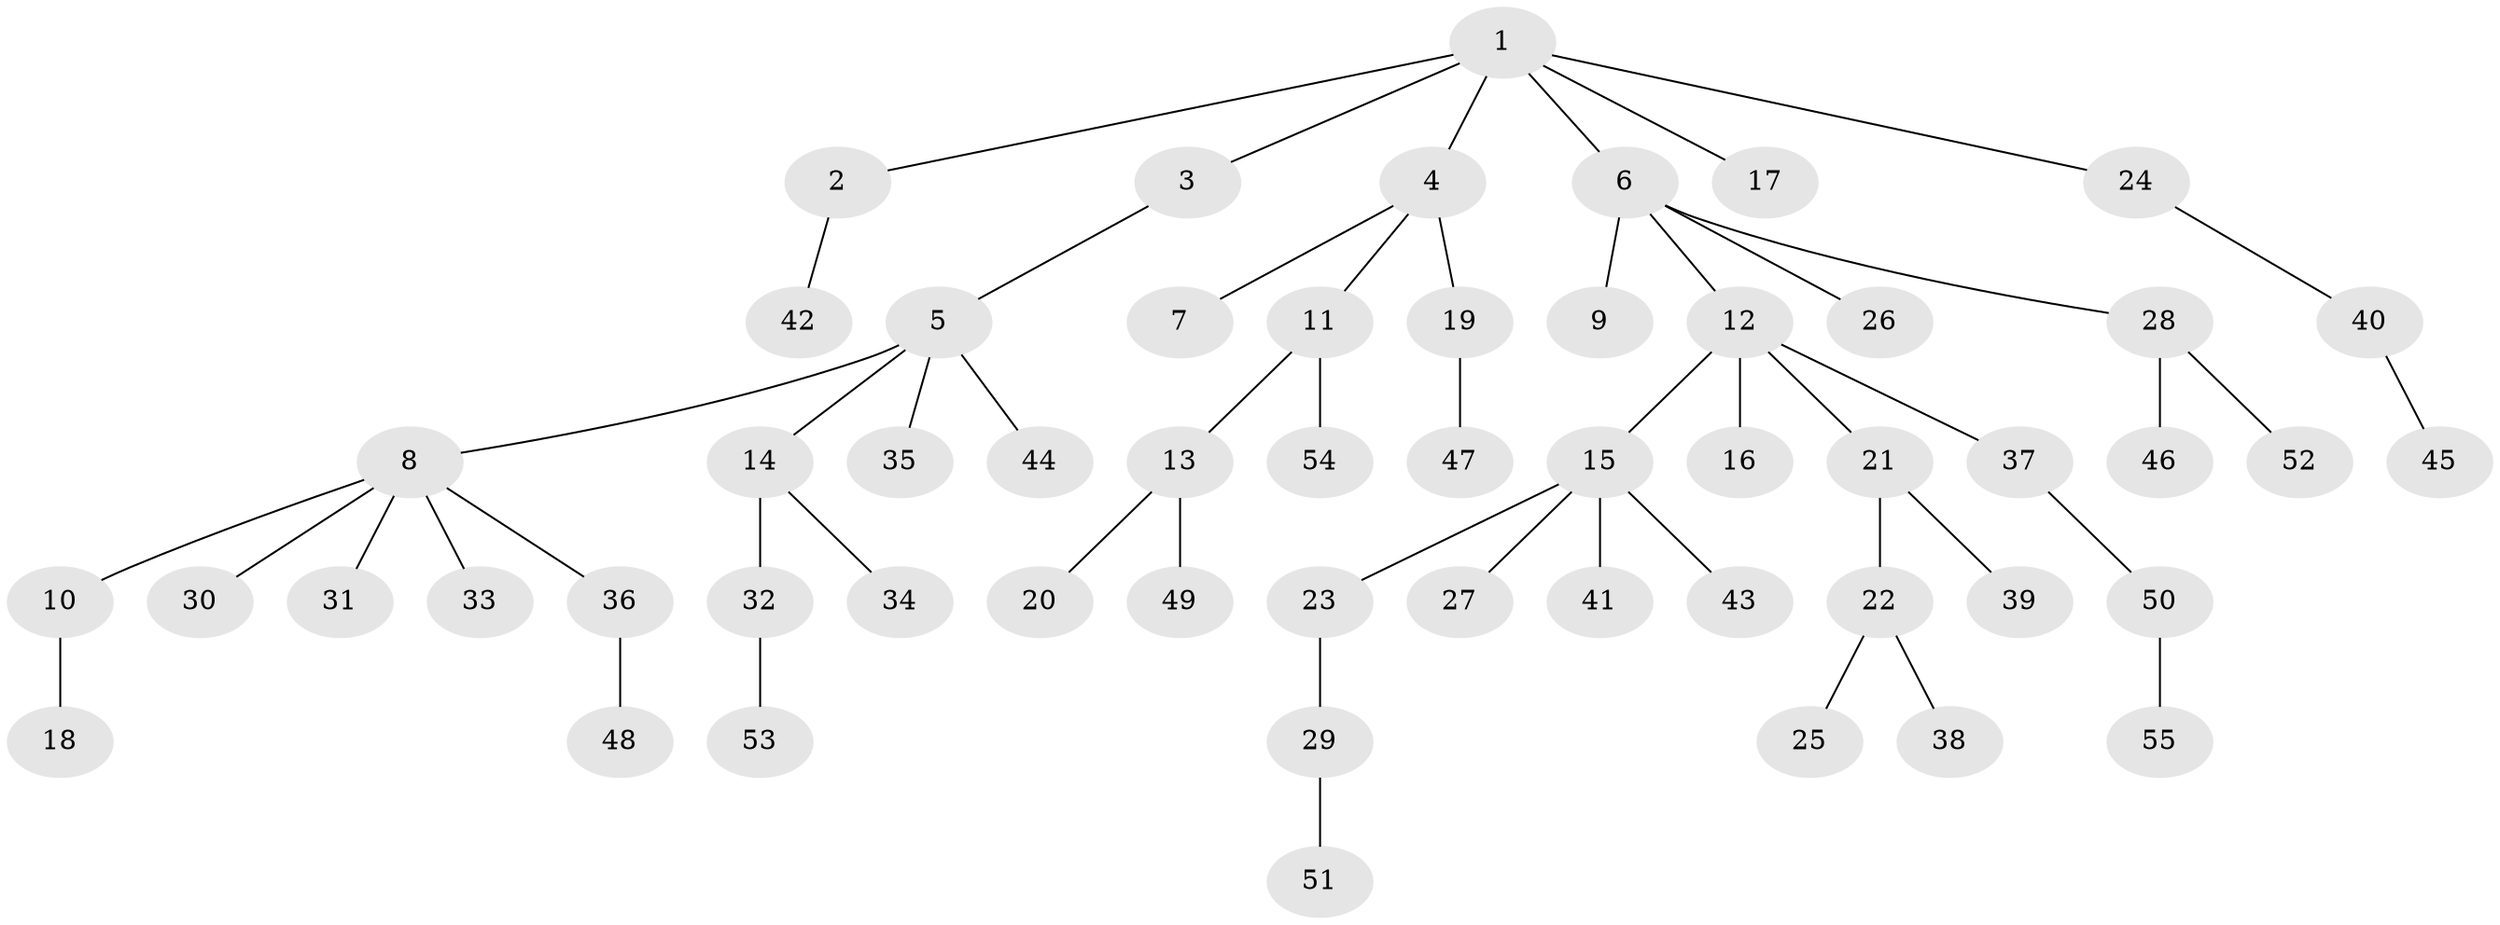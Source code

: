 // Generated by graph-tools (version 1.1) at 2025/50/03/09/25 03:50:20]
// undirected, 55 vertices, 54 edges
graph export_dot {
graph [start="1"]
  node [color=gray90,style=filled];
  1;
  2;
  3;
  4;
  5;
  6;
  7;
  8;
  9;
  10;
  11;
  12;
  13;
  14;
  15;
  16;
  17;
  18;
  19;
  20;
  21;
  22;
  23;
  24;
  25;
  26;
  27;
  28;
  29;
  30;
  31;
  32;
  33;
  34;
  35;
  36;
  37;
  38;
  39;
  40;
  41;
  42;
  43;
  44;
  45;
  46;
  47;
  48;
  49;
  50;
  51;
  52;
  53;
  54;
  55;
  1 -- 2;
  1 -- 3;
  1 -- 4;
  1 -- 6;
  1 -- 17;
  1 -- 24;
  2 -- 42;
  3 -- 5;
  4 -- 7;
  4 -- 11;
  4 -- 19;
  5 -- 8;
  5 -- 14;
  5 -- 35;
  5 -- 44;
  6 -- 9;
  6 -- 12;
  6 -- 26;
  6 -- 28;
  8 -- 10;
  8 -- 30;
  8 -- 31;
  8 -- 33;
  8 -- 36;
  10 -- 18;
  11 -- 13;
  11 -- 54;
  12 -- 15;
  12 -- 16;
  12 -- 21;
  12 -- 37;
  13 -- 20;
  13 -- 49;
  14 -- 32;
  14 -- 34;
  15 -- 23;
  15 -- 27;
  15 -- 41;
  15 -- 43;
  19 -- 47;
  21 -- 22;
  21 -- 39;
  22 -- 25;
  22 -- 38;
  23 -- 29;
  24 -- 40;
  28 -- 46;
  28 -- 52;
  29 -- 51;
  32 -- 53;
  36 -- 48;
  37 -- 50;
  40 -- 45;
  50 -- 55;
}
